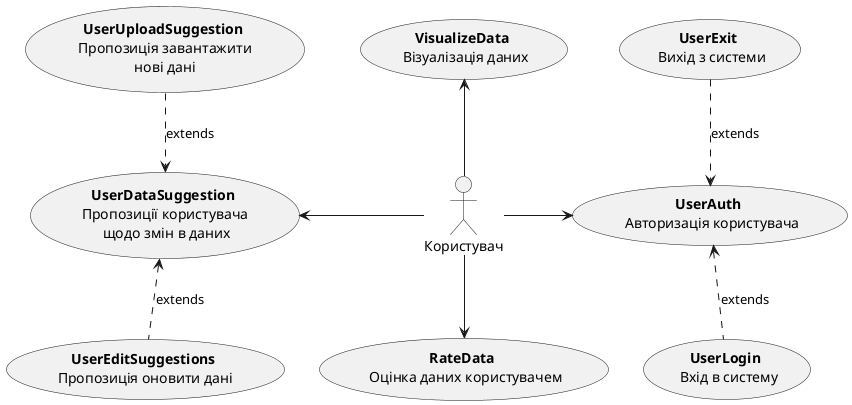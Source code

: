 <center style="
    border-radius:4px;
    border: 1px solid #cfd7e6;
    box-shadow: 0 1px 3px 0 rgba(89,105,129,.05), 0 1px 1px 0 rgba(0,0,0,.025);
    padding: 1em;"
    >

@startuml
    actor "Користувач" as User
    
    usecase "<b>UserLogin<b> \n Вхід в систему" as UC_1
    usecase "<b>UserExit<b> \n Вихід з системи" as UC_2
    usecase "<b>UserEditSuggestions<b> \n Пропозиція оновити дані " as UC_3
    usecase "<b>UserUploadSuggestion<b> \n Пропозиція завантажити \n нові дані " as UC_4
    usecase "<b>VisualizeData<b> \n Візуалізація даних" as UC_5
    usecase "<b>UserAuth<b> \n Авторизація користувача" as UC_6
    usecase "<b>UserDataSuggestion<b> \n Пропозиції користувача \n щодо змін в даних" as UC_7
    usecase "<b>RateData<b> \n Оцінка даних користувачем" as UC_8

    UC_1 .u.> UC_6:extends
    UC_2 .d.> UC_6:extends
    
    UC_3 .u.> UC_7:extends
    UC_4 .d.> UC_7:extends
    
    User -d-> UC_8
    User -l-> UC_7
    User -r-> UC_6
    User -u-> UC_5

@enduml

</center>